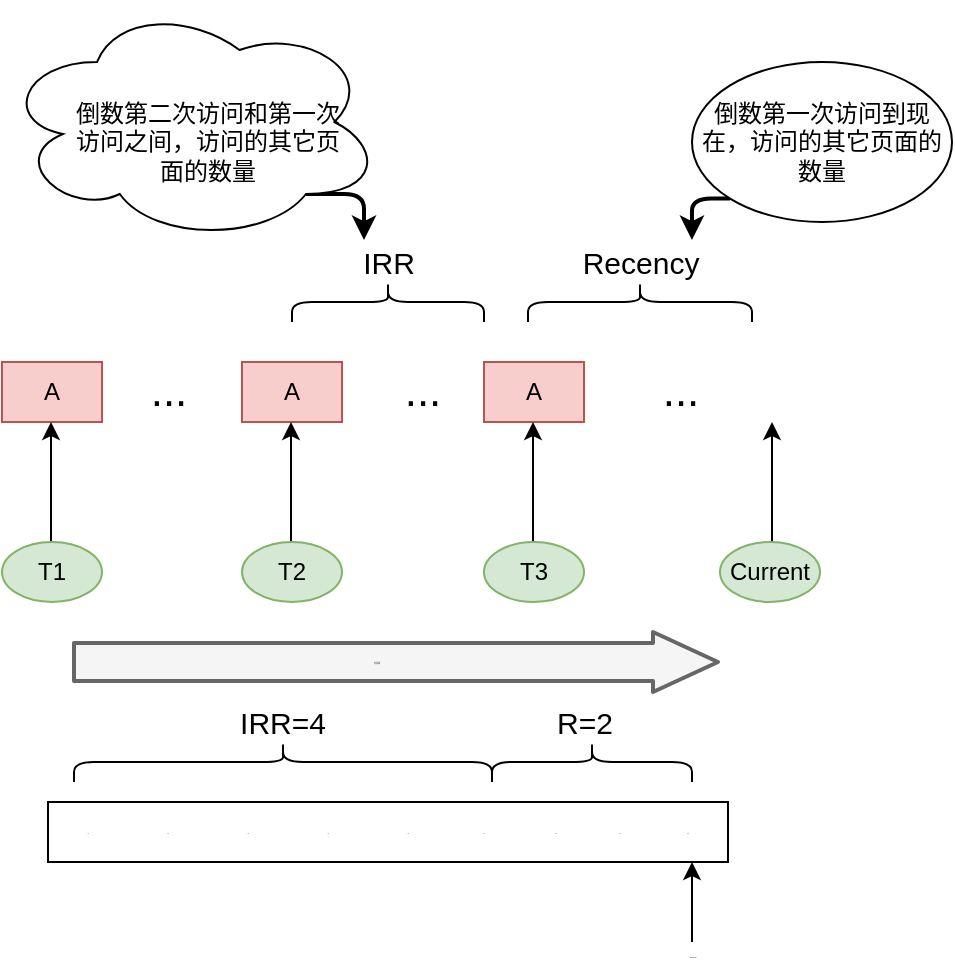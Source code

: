 <mxfile version="13.8.9-1" type="github">
  <diagram id="70DKCi9DjoW5m2XGWD_O" name="Page-1">
    <mxGraphModel dx="946" dy="557" grid="1" gridSize="10" guides="1" tooltips="1" connect="1" arrows="1" fold="1" page="1" pageScale="1" pageWidth="827" pageHeight="1169" math="0" shadow="0">
      <root>
        <mxCell id="0" />
        <mxCell id="1" parent="0" />
        <mxCell id="mHyP18qOEyKpyi9L1FhA-1" value="A" style="rounded=0;whiteSpace=wrap;html=1;fillColor=#f8cecc;strokeColor=#b85450;" vertex="1" parent="1">
          <mxGeometry x="135" y="190" width="50" height="30" as="geometry" />
        </mxCell>
        <mxCell id="mHyP18qOEyKpyi9L1FhA-4" value="" style="endArrow=classic;html=1;" edge="1" parent="1">
          <mxGeometry width="50" height="50" relative="1" as="geometry">
            <mxPoint x="159.5" y="280" as="sourcePoint" />
            <mxPoint x="159.5" y="220" as="targetPoint" />
          </mxGeometry>
        </mxCell>
        <mxCell id="mHyP18qOEyKpyi9L1FhA-5" value="T1" style="ellipse;whiteSpace=wrap;html=1;fillColor=#d5e8d4;strokeColor=#82b366;" vertex="1" parent="1">
          <mxGeometry x="135" y="280" width="50" height="30" as="geometry" />
        </mxCell>
        <mxCell id="mHyP18qOEyKpyi9L1FhA-6" value="A" style="rounded=0;whiteSpace=wrap;html=1;fillColor=#f8cecc;strokeColor=#b85450;" vertex="1" parent="1">
          <mxGeometry x="255" y="190" width="50" height="30" as="geometry" />
        </mxCell>
        <mxCell id="mHyP18qOEyKpyi9L1FhA-7" value="" style="endArrow=classic;html=1;" edge="1" parent="1">
          <mxGeometry width="50" height="50" relative="1" as="geometry">
            <mxPoint x="279.5" y="280" as="sourcePoint" />
            <mxPoint x="279.5" y="220" as="targetPoint" />
          </mxGeometry>
        </mxCell>
        <mxCell id="mHyP18qOEyKpyi9L1FhA-8" value="T2" style="ellipse;whiteSpace=wrap;html=1;fillColor=#d5e8d4;strokeColor=#82b366;" vertex="1" parent="1">
          <mxGeometry x="255" y="280" width="50" height="30" as="geometry" />
        </mxCell>
        <mxCell id="mHyP18qOEyKpyi9L1FhA-9" value="A" style="rounded=0;whiteSpace=wrap;html=1;fillColor=#f8cecc;strokeColor=#b85450;" vertex="1" parent="1">
          <mxGeometry x="376" y="190" width="50" height="30" as="geometry" />
        </mxCell>
        <mxCell id="mHyP18qOEyKpyi9L1FhA-10" value="" style="endArrow=classic;html=1;" edge="1" parent="1">
          <mxGeometry width="50" height="50" relative="1" as="geometry">
            <mxPoint x="400.5" y="280" as="sourcePoint" />
            <mxPoint x="400.5" y="220" as="targetPoint" />
          </mxGeometry>
        </mxCell>
        <mxCell id="mHyP18qOEyKpyi9L1FhA-11" value="T3" style="ellipse;whiteSpace=wrap;html=1;fillColor=#d5e8d4;strokeColor=#82b366;" vertex="1" parent="1">
          <mxGeometry x="376" y="280" width="50" height="30" as="geometry" />
        </mxCell>
        <mxCell id="mHyP18qOEyKpyi9L1FhA-13" value="" style="endArrow=classic;html=1;" edge="1" parent="1">
          <mxGeometry width="50" height="50" relative="1" as="geometry">
            <mxPoint x="520" y="280" as="sourcePoint" />
            <mxPoint x="520" y="220" as="targetPoint" />
          </mxGeometry>
        </mxCell>
        <mxCell id="mHyP18qOEyKpyi9L1FhA-14" value="Current" style="ellipse;whiteSpace=wrap;html=1;fillColor=#d5e8d4;strokeColor=#82b366;" vertex="1" parent="1">
          <mxGeometry x="494" y="280" width="50" height="30" as="geometry" />
        </mxCell>
        <mxCell id="mHyP18qOEyKpyi9L1FhA-15" value="" style="shape=curlyBracket;whiteSpace=wrap;html=1;rounded=1;direction=south;" vertex="1" parent="1">
          <mxGeometry x="280" y="150" width="96" height="20" as="geometry" />
        </mxCell>
        <mxCell id="mHyP18qOEyKpyi9L1FhA-17" value="&lt;font style=&quot;font-size: 15px&quot;&gt;IRR&lt;/font&gt;" style="text;html=1;align=center;verticalAlign=middle;resizable=0;points=[];autosize=1;" vertex="1" parent="1">
          <mxGeometry x="308" y="130" width="40" height="20" as="geometry" />
        </mxCell>
        <mxCell id="mHyP18qOEyKpyi9L1FhA-22" style="edgeStyle=orthogonalEdgeStyle;rounded=1;orthogonalLoop=1;jettySize=auto;html=1;exitX=0.8;exitY=0.8;exitDx=0;exitDy=0;exitPerimeter=0;entryX=0.2;entryY=-0.05;entryDx=0;entryDy=0;entryPerimeter=0;strokeWidth=2;" edge="1" parent="1" source="mHyP18qOEyKpyi9L1FhA-19" target="mHyP18qOEyKpyi9L1FhA-17">
          <mxGeometry relative="1" as="geometry" />
        </mxCell>
        <mxCell id="mHyP18qOEyKpyi9L1FhA-19" value="&lt;span style=&quot;color: rgba(0 , 0 , 0 , 0) ; font-family: monospace ; font-size: 0px&quot;&gt;d&lt;/span&gt;" style="ellipse;shape=cloud;whiteSpace=wrap;html=1;" vertex="1" parent="1">
          <mxGeometry x="135" y="10" width="190" height="120" as="geometry" />
        </mxCell>
        <mxCell id="mHyP18qOEyKpyi9L1FhA-20" value="倒数第二次访问和第一次访问之间，访问的其它页面的数量" style="text;html=1;strokeColor=none;fillColor=none;align=center;verticalAlign=middle;whiteSpace=wrap;rounded=0;" vertex="1" parent="1">
          <mxGeometry x="168" y="70" width="140" height="20" as="geometry" />
        </mxCell>
        <mxCell id="mHyP18qOEyKpyi9L1FhA-23" value="" style="shape=curlyBracket;whiteSpace=wrap;html=1;rounded=1;direction=south;" vertex="1" parent="1">
          <mxGeometry x="398" y="150" width="112" height="20" as="geometry" />
        </mxCell>
        <mxCell id="mHyP18qOEyKpyi9L1FhA-24" value="&lt;font style=&quot;font-size: 15px&quot;&gt;Recency&lt;/font&gt;" style="text;html=1;align=center;verticalAlign=middle;resizable=0;points=[];autosize=1;" vertex="1" parent="1">
          <mxGeometry x="419" y="130" width="70" height="20" as="geometry" />
        </mxCell>
        <mxCell id="mHyP18qOEyKpyi9L1FhA-25" value="" style="shape=flexArrow;endArrow=classic;html=1;strokeWidth=2;width=18;endSize=10.17;endWidth=9;fillColor=#f5f5f5;strokeColor=#666666;" edge="1" parent="1">
          <mxGeometry width="50" height="50" relative="1" as="geometry">
            <mxPoint x="170" y="340" as="sourcePoint" />
            <mxPoint x="494" y="340" as="targetPoint" />
          </mxGeometry>
        </mxCell>
        <mxCell id="mHyP18qOEyKpyi9L1FhA-27" value="时间线" style="edgeLabel;html=1;align=center;verticalAlign=middle;resizable=0;points=[];fontSize=1;" vertex="1" connectable="0" parent="mHyP18qOEyKpyi9L1FhA-25">
          <mxGeometry x="-0.267" relative="1" as="geometry">
            <mxPoint x="33.5" as="offset" />
          </mxGeometry>
        </mxCell>
        <mxCell id="mHyP18qOEyKpyi9L1FhA-28" value="" style="rounded=0;whiteSpace=wrap;html=1;fontSize=1;" vertex="1" parent="1">
          <mxGeometry x="158" y="410" width="340" height="30" as="geometry" />
        </mxCell>
        <mxCell id="mHyP18qOEyKpyi9L1FhA-29" value="1" style="text;html=1;strokeColor=none;fillColor=none;align=center;verticalAlign=middle;whiteSpace=wrap;rounded=0;fontSize=1;" vertex="1" parent="1">
          <mxGeometry x="158" y="415" width="40" height="20" as="geometry" />
        </mxCell>
        <mxCell id="mHyP18qOEyKpyi9L1FhA-30" value="2" style="text;html=1;strokeColor=none;fillColor=none;align=center;verticalAlign=middle;whiteSpace=wrap;rounded=0;fontSize=1;" vertex="1" parent="1">
          <mxGeometry x="198" y="415" width="40" height="20" as="geometry" />
        </mxCell>
        <mxCell id="mHyP18qOEyKpyi9L1FhA-31" value="3" style="text;html=1;strokeColor=none;fillColor=none;align=center;verticalAlign=middle;whiteSpace=wrap;rounded=0;fontSize=1;" vertex="1" parent="1">
          <mxGeometry x="238" y="415" width="40" height="20" as="geometry" />
        </mxCell>
        <mxCell id="mHyP18qOEyKpyi9L1FhA-32" value="4" style="text;html=1;strokeColor=none;fillColor=none;align=center;verticalAlign=middle;whiteSpace=wrap;rounded=0;fontSize=1;" vertex="1" parent="1">
          <mxGeometry x="278" y="415" width="40" height="20" as="geometry" />
        </mxCell>
        <mxCell id="mHyP18qOEyKpyi9L1FhA-33" value="3" style="text;html=1;strokeColor=none;fillColor=none;align=center;verticalAlign=middle;whiteSpace=wrap;rounded=0;fontSize=1;" vertex="1" parent="1">
          <mxGeometry x="318" y="415" width="40" height="20" as="geometry" />
        </mxCell>
        <mxCell id="mHyP18qOEyKpyi9L1FhA-34" value="1" style="text;html=1;strokeColor=none;fillColor=none;align=center;verticalAlign=middle;whiteSpace=wrap;rounded=0;fontSize=1;" vertex="1" parent="1">
          <mxGeometry x="356" y="415" width="40" height="20" as="geometry" />
        </mxCell>
        <mxCell id="mHyP18qOEyKpyi9L1FhA-35" value="5" style="text;html=1;strokeColor=none;fillColor=none;align=center;verticalAlign=middle;whiteSpace=wrap;rounded=0;fontSize=1;" vertex="1" parent="1">
          <mxGeometry x="392" y="415" width="40" height="20" as="geometry" />
        </mxCell>
        <mxCell id="mHyP18qOEyKpyi9L1FhA-36" value="6" style="text;html=1;strokeColor=none;fillColor=none;align=center;verticalAlign=middle;whiteSpace=wrap;rounded=0;fontSize=1;" vertex="1" parent="1">
          <mxGeometry x="424" y="415" width="40" height="20" as="geometry" />
        </mxCell>
        <mxCell id="mHyP18qOEyKpyi9L1FhA-37" value="5" style="text;html=1;strokeColor=none;fillColor=none;align=center;verticalAlign=middle;whiteSpace=wrap;rounded=0;fontSize=1;" vertex="1" parent="1">
          <mxGeometry x="458" y="415" width="40" height="20" as="geometry" />
        </mxCell>
        <mxCell id="mHyP18qOEyKpyi9L1FhA-38" value="" style="shape=curlyBracket;whiteSpace=wrap;html=1;rounded=1;direction=south;size=0.5;" vertex="1" parent="1">
          <mxGeometry x="171" y="380" width="209" height="20" as="geometry" />
        </mxCell>
        <mxCell id="mHyP18qOEyKpyi9L1FhA-41" value="&lt;font style=&quot;font-size: 15px&quot;&gt;IRR=4&lt;/font&gt;" style="text;html=1;align=center;verticalAlign=middle;resizable=0;points=[];autosize=1;" vertex="1" parent="1">
          <mxGeometry x="245" y="360" width="60" height="20" as="geometry" />
        </mxCell>
        <mxCell id="mHyP18qOEyKpyi9L1FhA-42" value="" style="shape=curlyBracket;whiteSpace=wrap;html=1;rounded=1;direction=south;" vertex="1" parent="1">
          <mxGeometry x="380" y="380" width="100" height="20" as="geometry" />
        </mxCell>
        <mxCell id="mHyP18qOEyKpyi9L1FhA-43" value="&lt;font style=&quot;font-size: 15px&quot;&gt;R=2&lt;/font&gt;" style="text;html=1;align=center;verticalAlign=middle;resizable=0;points=[];autosize=1;" vertex="1" parent="1">
          <mxGeometry x="406" y="360" width="40" height="20" as="geometry" />
        </mxCell>
        <mxCell id="mHyP18qOEyKpyi9L1FhA-45" value="" style="endArrow=classic;html=1;" edge="1" parent="1">
          <mxGeometry width="50" height="50" relative="1" as="geometry">
            <mxPoint x="480" y="480" as="sourcePoint" />
            <mxPoint x="480" y="440" as="targetPoint" />
          </mxGeometry>
        </mxCell>
        <mxCell id="mHyP18qOEyKpyi9L1FhA-46" value="Current" style="text;html=1;align=center;verticalAlign=middle;resizable=0;points=[];autosize=1;fontSize=1;" vertex="1" parent="1">
          <mxGeometry x="450" y="482" width="60" height="10" as="geometry" />
        </mxCell>
        <mxCell id="mHyP18qOEyKpyi9L1FhA-48" style="edgeStyle=orthogonalEdgeStyle;rounded=1;orthogonalLoop=1;jettySize=auto;html=1;exitX=0;exitY=1;exitDx=0;exitDy=0;entryX=0.871;entryY=-0.05;entryDx=0;entryDy=0;entryPerimeter=0;strokeWidth=2;fontSize=1;" edge="1" parent="1" source="mHyP18qOEyKpyi9L1FhA-47" target="mHyP18qOEyKpyi9L1FhA-24">
          <mxGeometry relative="1" as="geometry" />
        </mxCell>
        <mxCell id="mHyP18qOEyKpyi9L1FhA-47" value="&lt;span style=&quot;font-size: 12px&quot;&gt;倒数第一次访问到现在，访问的其它页面的数量&lt;/span&gt;" style="ellipse;whiteSpace=wrap;html=1;fontSize=1;" vertex="1" parent="1">
          <mxGeometry x="480" y="40" width="130" height="80" as="geometry" />
        </mxCell>
        <mxCell id="mHyP18qOEyKpyi9L1FhA-49" value="&lt;font style=&quot;font-size: 22px&quot;&gt;...&lt;/font&gt;" style="text;html=1;align=center;verticalAlign=middle;resizable=0;points=[];autosize=1;fontSize=1;" vertex="1" parent="1">
          <mxGeometry x="203" y="200" width="30" height="10" as="geometry" />
        </mxCell>
        <mxCell id="mHyP18qOEyKpyi9L1FhA-50" value="&lt;font style=&quot;font-size: 22px&quot;&gt;...&lt;/font&gt;" style="text;html=1;align=center;verticalAlign=middle;resizable=0;points=[];autosize=1;fontSize=1;" vertex="1" parent="1">
          <mxGeometry x="330" y="200" width="30" height="10" as="geometry" />
        </mxCell>
        <mxCell id="mHyP18qOEyKpyi9L1FhA-51" value="&lt;font style=&quot;font-size: 22px&quot;&gt;...&lt;/font&gt;" style="text;html=1;align=center;verticalAlign=middle;resizable=0;points=[];autosize=1;fontSize=1;" vertex="1" parent="1">
          <mxGeometry x="459" y="200" width="30" height="10" as="geometry" />
        </mxCell>
      </root>
    </mxGraphModel>
  </diagram>
</mxfile>
